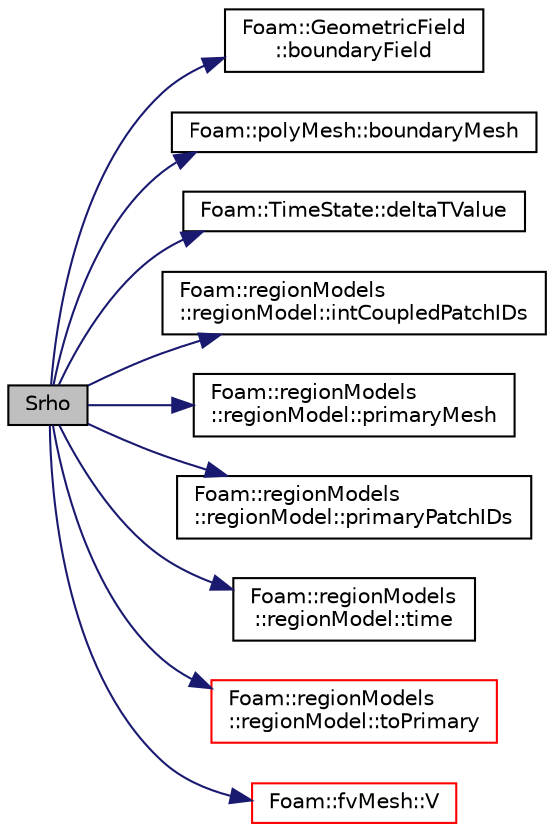 digraph "Srho"
{
  bgcolor="transparent";
  edge [fontname="Helvetica",fontsize="10",labelfontname="Helvetica",labelfontsize="10"];
  node [fontname="Helvetica",fontsize="10",shape=record];
  rankdir="LR";
  Node1 [label="Srho",height=0.2,width=0.4,color="black", fillcolor="grey75", style="filled", fontcolor="black"];
  Node1 -> Node2 [color="midnightblue",fontsize="10",style="solid",fontname="Helvetica"];
  Node2 [label="Foam::GeometricField\l::boundaryField",height=0.2,width=0.4,color="black",URL="$a00921.html#a3c6c1a789b48ea0c5e8bff64f9c14f2d",tooltip="Return reference to GeometricBoundaryField. "];
  Node1 -> Node3 [color="midnightblue",fontsize="10",style="solid",fontname="Helvetica"];
  Node3 [label="Foam::polyMesh::boundaryMesh",height=0.2,width=0.4,color="black",URL="$a01916.html#a6b7f5ba89250dbd7a1c6c7860ab60fe3",tooltip="Return boundary mesh. "];
  Node1 -> Node4 [color="midnightblue",fontsize="10",style="solid",fontname="Helvetica"];
  Node4 [label="Foam::TimeState::deltaTValue",height=0.2,width=0.4,color="black",URL="$a02613.html#a664afb7178a107bfcb662f688e0bcb62",tooltip="Return time step value. "];
  Node1 -> Node5 [color="midnightblue",fontsize="10",style="solid",fontname="Helvetica"];
  Node5 [label="Foam::regionModels\l::regionModel::intCoupledPatchIDs",height=0.2,width=0.4,color="black",URL="$a02131.html#ad75b54aeb1e43181b794a1c1b98cafa0",tooltip="Return the list of patch IDs internally coupled with the. "];
  Node1 -> Node6 [color="midnightblue",fontsize="10",style="solid",fontname="Helvetica"];
  Node6 [label="Foam::regionModels\l::regionModel::primaryMesh",height=0.2,width=0.4,color="black",URL="$a02131.html#a3f74d6f26fb409562d28d2365d1bbf12",tooltip="Return the reference to the primary mesh database. "];
  Node1 -> Node7 [color="midnightblue",fontsize="10",style="solid",fontname="Helvetica"];
  Node7 [label="Foam::regionModels\l::regionModel::primaryPatchIDs",height=0.2,width=0.4,color="black",URL="$a02131.html#a9fb95967ef5e21a0b2fe85ebff227715",tooltip="Return the list of patch IDs on the primary region coupled. "];
  Node1 -> Node8 [color="midnightblue",fontsize="10",style="solid",fontname="Helvetica"];
  Node8 [label="Foam::regionModels\l::regionModel::time",height=0.2,width=0.4,color="black",URL="$a02131.html#ab5a56b597db315d880e81c09a4341244",tooltip="Return the reference to the time database. "];
  Node1 -> Node9 [color="midnightblue",fontsize="10",style="solid",fontname="Helvetica"];
  Node9 [label="Foam::regionModels\l::regionModel::toPrimary",height=0.2,width=0.4,color="red",URL="$a02131.html#ae3e2347b9e0b838573435f06d9e51bf0",tooltip="Convert a local region field to the primary region. "];
  Node1 -> Node10 [color="midnightblue",fontsize="10",style="solid",fontname="Helvetica"];
  Node10 [label="Foam::fvMesh::V",height=0.2,width=0.4,color="red",URL="$a00876.html#a9b38835cfdb259530b9d5006af5644e5",tooltip="Return cell volumes. "];
}
